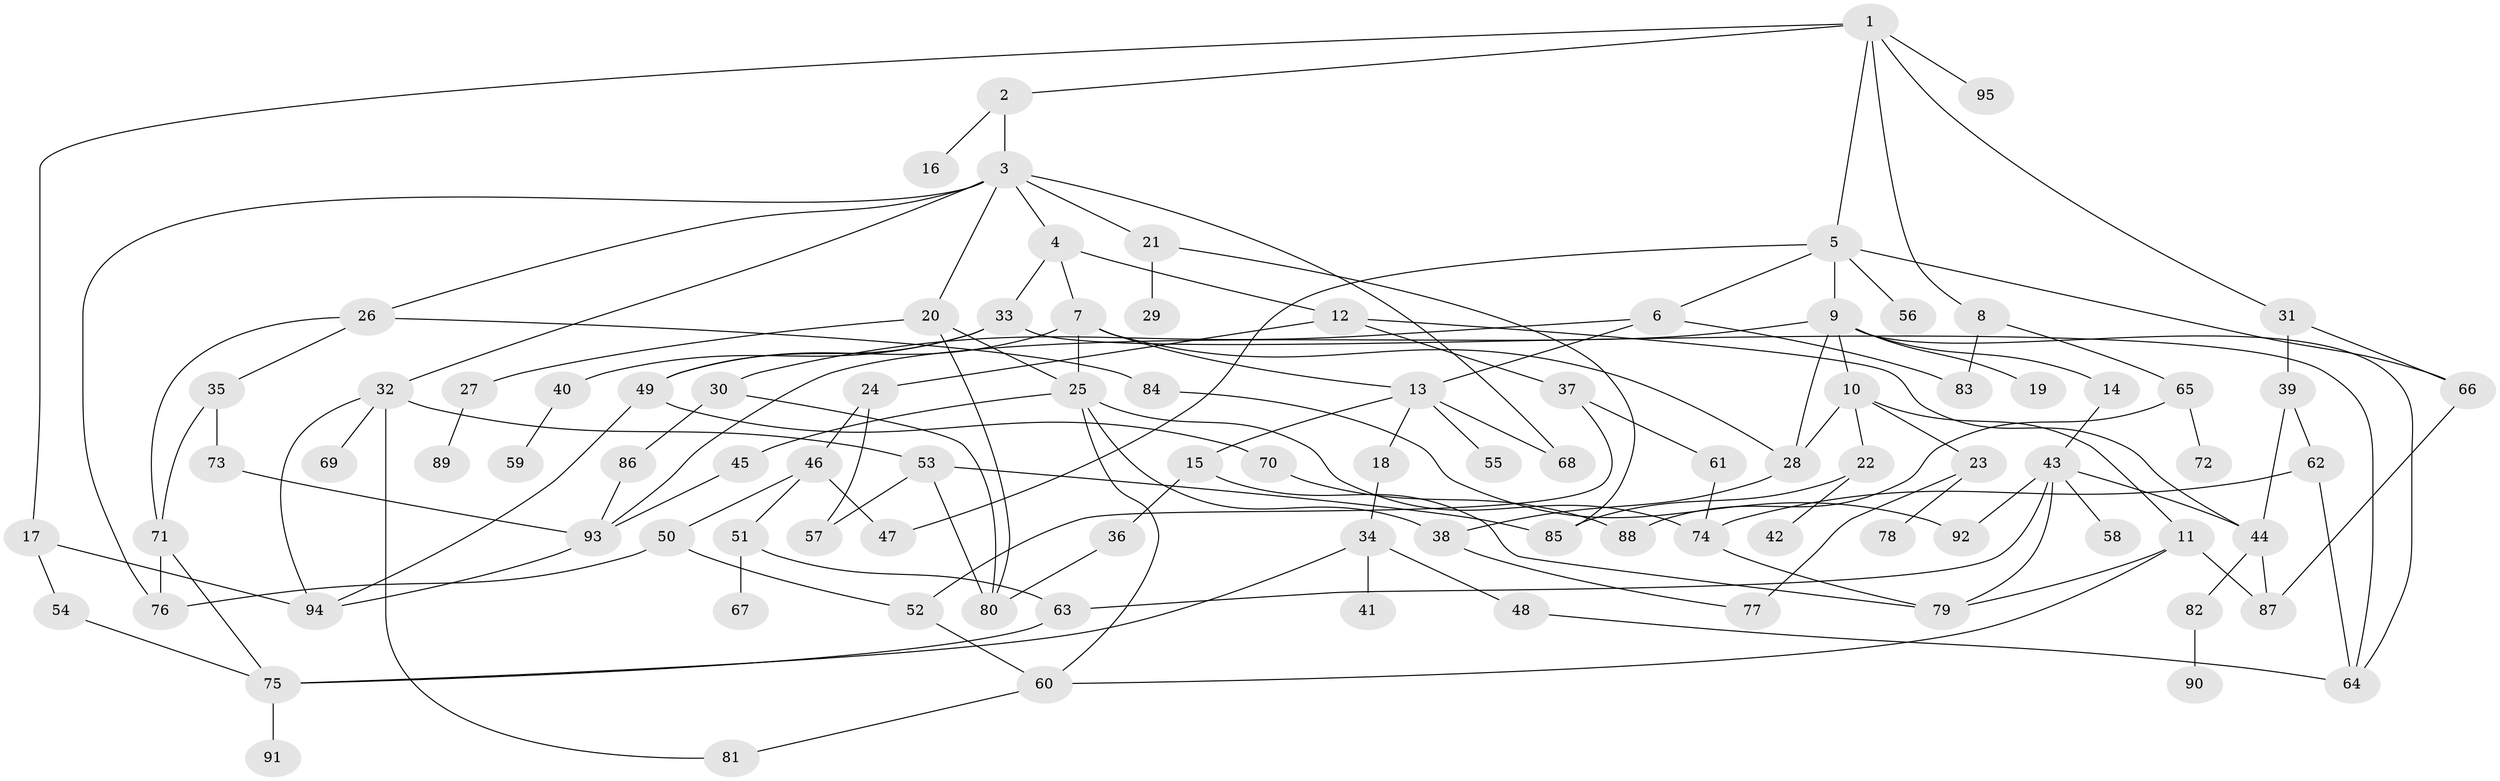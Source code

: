 // Generated by graph-tools (version 1.1) at 2025/34/03/09/25 02:34:23]
// undirected, 95 vertices, 142 edges
graph export_dot {
graph [start="1"]
  node [color=gray90,style=filled];
  1;
  2;
  3;
  4;
  5;
  6;
  7;
  8;
  9;
  10;
  11;
  12;
  13;
  14;
  15;
  16;
  17;
  18;
  19;
  20;
  21;
  22;
  23;
  24;
  25;
  26;
  27;
  28;
  29;
  30;
  31;
  32;
  33;
  34;
  35;
  36;
  37;
  38;
  39;
  40;
  41;
  42;
  43;
  44;
  45;
  46;
  47;
  48;
  49;
  50;
  51;
  52;
  53;
  54;
  55;
  56;
  57;
  58;
  59;
  60;
  61;
  62;
  63;
  64;
  65;
  66;
  67;
  68;
  69;
  70;
  71;
  72;
  73;
  74;
  75;
  76;
  77;
  78;
  79;
  80;
  81;
  82;
  83;
  84;
  85;
  86;
  87;
  88;
  89;
  90;
  91;
  92;
  93;
  94;
  95;
  1 -- 2;
  1 -- 5;
  1 -- 8;
  1 -- 17;
  1 -- 31;
  1 -- 95;
  2 -- 3;
  2 -- 16;
  3 -- 4;
  3 -- 20;
  3 -- 21;
  3 -- 26;
  3 -- 32;
  3 -- 76;
  3 -- 68;
  4 -- 7;
  4 -- 12;
  4 -- 33;
  5 -- 6;
  5 -- 9;
  5 -- 56;
  5 -- 47;
  5 -- 66;
  6 -- 30;
  6 -- 83;
  6 -- 13;
  7 -- 13;
  7 -- 49;
  7 -- 25;
  7 -- 28;
  8 -- 65;
  8 -- 83;
  9 -- 10;
  9 -- 14;
  9 -- 19;
  9 -- 28;
  9 -- 64;
  9 -- 93;
  10 -- 11;
  10 -- 22;
  10 -- 23;
  10 -- 28;
  11 -- 79;
  11 -- 60;
  11 -- 87;
  12 -- 24;
  12 -- 37;
  12 -- 44;
  13 -- 15;
  13 -- 18;
  13 -- 55;
  13 -- 68;
  14 -- 43;
  15 -- 36;
  15 -- 79;
  17 -- 54;
  17 -- 94;
  18 -- 34;
  20 -- 25;
  20 -- 27;
  20 -- 80;
  21 -- 29;
  21 -- 85;
  22 -- 42;
  22 -- 85;
  23 -- 78;
  23 -- 77;
  24 -- 46;
  24 -- 57;
  25 -- 38;
  25 -- 45;
  25 -- 74;
  25 -- 60;
  26 -- 35;
  26 -- 84;
  26 -- 71;
  27 -- 89;
  28 -- 38;
  30 -- 86;
  30 -- 80;
  31 -- 39;
  31 -- 66;
  32 -- 53;
  32 -- 69;
  32 -- 94;
  32 -- 81;
  33 -- 40;
  33 -- 49;
  33 -- 64;
  34 -- 41;
  34 -- 48;
  34 -- 75;
  35 -- 71;
  35 -- 73;
  36 -- 80;
  37 -- 61;
  37 -- 52;
  38 -- 77;
  39 -- 62;
  39 -- 44;
  40 -- 59;
  43 -- 44;
  43 -- 58;
  43 -- 63;
  43 -- 92;
  43 -- 79;
  44 -- 82;
  44 -- 87;
  45 -- 93;
  46 -- 47;
  46 -- 50;
  46 -- 51;
  48 -- 64;
  49 -- 70;
  49 -- 94;
  50 -- 52;
  50 -- 76;
  51 -- 67;
  51 -- 63;
  52 -- 60;
  53 -- 57;
  53 -- 80;
  53 -- 85;
  54 -- 75;
  60 -- 81;
  61 -- 74;
  62 -- 64;
  62 -- 74;
  63 -- 75;
  65 -- 72;
  65 -- 88;
  66 -- 87;
  70 -- 88;
  71 -- 76;
  71 -- 75;
  73 -- 93;
  74 -- 79;
  75 -- 91;
  82 -- 90;
  84 -- 92;
  86 -- 93;
  93 -- 94;
}
